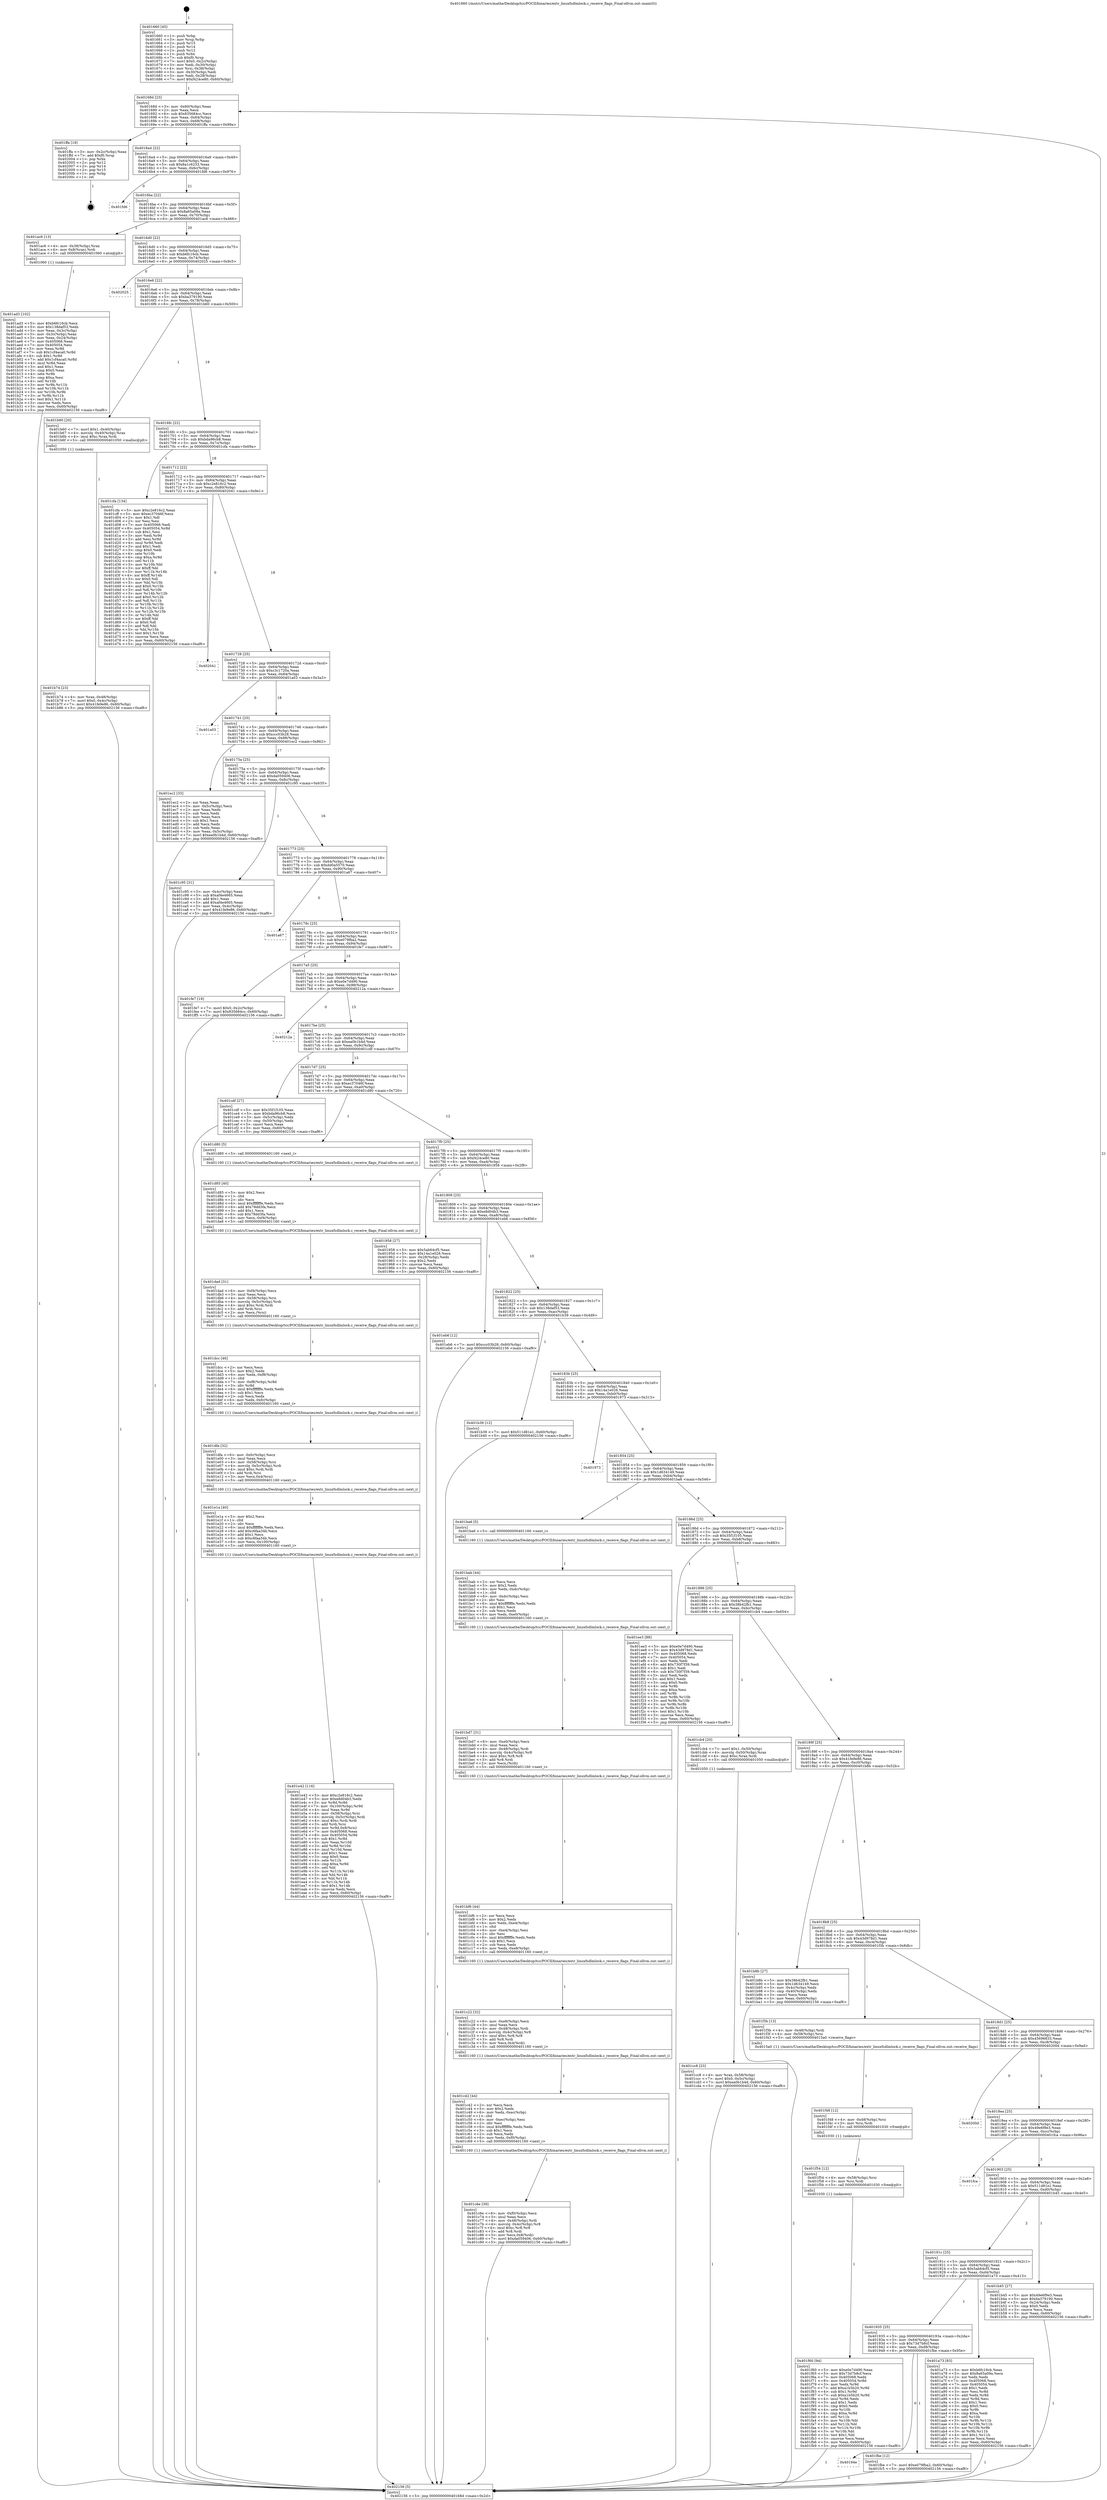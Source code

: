 digraph "0x401660" {
  label = "0x401660 (/mnt/c/Users/mathe/Desktop/tcc/POCII/binaries/extr_linuxfsdlmlock.c_receive_flags_Final-ollvm.out::main(0))"
  labelloc = "t"
  node[shape=record]

  Entry [label="",width=0.3,height=0.3,shape=circle,fillcolor=black,style=filled]
  "0x40168d" [label="{
     0x40168d [23]\l
     | [instrs]\l
     &nbsp;&nbsp;0x40168d \<+3\>: mov -0x60(%rbp),%eax\l
     &nbsp;&nbsp;0x401690 \<+2\>: mov %eax,%ecx\l
     &nbsp;&nbsp;0x401692 \<+6\>: sub $0x835684cc,%ecx\l
     &nbsp;&nbsp;0x401698 \<+3\>: mov %eax,-0x64(%rbp)\l
     &nbsp;&nbsp;0x40169b \<+3\>: mov %ecx,-0x68(%rbp)\l
     &nbsp;&nbsp;0x40169e \<+6\>: je 0000000000401ffa \<main+0x99a\>\l
  }"]
  "0x401ffa" [label="{
     0x401ffa [19]\l
     | [instrs]\l
     &nbsp;&nbsp;0x401ffa \<+3\>: mov -0x2c(%rbp),%eax\l
     &nbsp;&nbsp;0x401ffd \<+7\>: add $0xf0,%rsp\l
     &nbsp;&nbsp;0x402004 \<+1\>: pop %rbx\l
     &nbsp;&nbsp;0x402005 \<+2\>: pop %r12\l
     &nbsp;&nbsp;0x402007 \<+2\>: pop %r14\l
     &nbsp;&nbsp;0x402009 \<+2\>: pop %r15\l
     &nbsp;&nbsp;0x40200b \<+1\>: pop %rbp\l
     &nbsp;&nbsp;0x40200c \<+1\>: ret\l
  }"]
  "0x4016a4" [label="{
     0x4016a4 [22]\l
     | [instrs]\l
     &nbsp;&nbsp;0x4016a4 \<+5\>: jmp 00000000004016a9 \<main+0x49\>\l
     &nbsp;&nbsp;0x4016a9 \<+3\>: mov -0x64(%rbp),%eax\l
     &nbsp;&nbsp;0x4016ac \<+5\>: sub $0x8a1c6233,%eax\l
     &nbsp;&nbsp;0x4016b1 \<+3\>: mov %eax,-0x6c(%rbp)\l
     &nbsp;&nbsp;0x4016b4 \<+6\>: je 0000000000401fd6 \<main+0x976\>\l
  }"]
  Exit [label="",width=0.3,height=0.3,shape=circle,fillcolor=black,style=filled,peripheries=2]
  "0x401fd6" [label="{
     0x401fd6\l
  }", style=dashed]
  "0x4016ba" [label="{
     0x4016ba [22]\l
     | [instrs]\l
     &nbsp;&nbsp;0x4016ba \<+5\>: jmp 00000000004016bf \<main+0x5f\>\l
     &nbsp;&nbsp;0x4016bf \<+3\>: mov -0x64(%rbp),%eax\l
     &nbsp;&nbsp;0x4016c2 \<+5\>: sub $0x8a65a09a,%eax\l
     &nbsp;&nbsp;0x4016c7 \<+3\>: mov %eax,-0x70(%rbp)\l
     &nbsp;&nbsp;0x4016ca \<+6\>: je 0000000000401ac6 \<main+0x466\>\l
  }"]
  "0x40194e" [label="{
     0x40194e\l
  }", style=dashed]
  "0x401ac6" [label="{
     0x401ac6 [13]\l
     | [instrs]\l
     &nbsp;&nbsp;0x401ac6 \<+4\>: mov -0x38(%rbp),%rax\l
     &nbsp;&nbsp;0x401aca \<+4\>: mov 0x8(%rax),%rdi\l
     &nbsp;&nbsp;0x401ace \<+5\>: call 0000000000401060 \<atoi@plt\>\l
     | [calls]\l
     &nbsp;&nbsp;0x401060 \{1\} (unknown)\l
  }"]
  "0x4016d0" [label="{
     0x4016d0 [22]\l
     | [instrs]\l
     &nbsp;&nbsp;0x4016d0 \<+5\>: jmp 00000000004016d5 \<main+0x75\>\l
     &nbsp;&nbsp;0x4016d5 \<+3\>: mov -0x64(%rbp),%eax\l
     &nbsp;&nbsp;0x4016d8 \<+5\>: sub $0xb6fc16cb,%eax\l
     &nbsp;&nbsp;0x4016dd \<+3\>: mov %eax,-0x74(%rbp)\l
     &nbsp;&nbsp;0x4016e0 \<+6\>: je 0000000000402025 \<main+0x9c5\>\l
  }"]
  "0x401fbe" [label="{
     0x401fbe [12]\l
     | [instrs]\l
     &nbsp;&nbsp;0x401fbe \<+7\>: movl $0xe079fba2,-0x60(%rbp)\l
     &nbsp;&nbsp;0x401fc5 \<+5\>: jmp 0000000000402156 \<main+0xaf6\>\l
  }"]
  "0x402025" [label="{
     0x402025\l
  }", style=dashed]
  "0x4016e6" [label="{
     0x4016e6 [22]\l
     | [instrs]\l
     &nbsp;&nbsp;0x4016e6 \<+5\>: jmp 00000000004016eb \<main+0x8b\>\l
     &nbsp;&nbsp;0x4016eb \<+3\>: mov -0x64(%rbp),%eax\l
     &nbsp;&nbsp;0x4016ee \<+5\>: sub $0xba379190,%eax\l
     &nbsp;&nbsp;0x4016f3 \<+3\>: mov %eax,-0x78(%rbp)\l
     &nbsp;&nbsp;0x4016f6 \<+6\>: je 0000000000401b60 \<main+0x500\>\l
  }"]
  "0x401f60" [label="{
     0x401f60 [94]\l
     | [instrs]\l
     &nbsp;&nbsp;0x401f60 \<+5\>: mov $0xe0e7d490,%eax\l
     &nbsp;&nbsp;0x401f65 \<+5\>: mov $0x73d7b8cf,%ecx\l
     &nbsp;&nbsp;0x401f6a \<+7\>: mov 0x405068,%edx\l
     &nbsp;&nbsp;0x401f71 \<+8\>: mov 0x405054,%r8d\l
     &nbsp;&nbsp;0x401f79 \<+3\>: mov %edx,%r9d\l
     &nbsp;&nbsp;0x401f7c \<+7\>: add $0xa1b5b20,%r9d\l
     &nbsp;&nbsp;0x401f83 \<+4\>: sub $0x1,%r9d\l
     &nbsp;&nbsp;0x401f87 \<+7\>: sub $0xa1b5b20,%r9d\l
     &nbsp;&nbsp;0x401f8e \<+4\>: imul %r9d,%edx\l
     &nbsp;&nbsp;0x401f92 \<+3\>: and $0x1,%edx\l
     &nbsp;&nbsp;0x401f95 \<+3\>: cmp $0x0,%edx\l
     &nbsp;&nbsp;0x401f98 \<+4\>: sete %r10b\l
     &nbsp;&nbsp;0x401f9c \<+4\>: cmp $0xa,%r8d\l
     &nbsp;&nbsp;0x401fa0 \<+4\>: setl %r11b\l
     &nbsp;&nbsp;0x401fa4 \<+3\>: mov %r10b,%bl\l
     &nbsp;&nbsp;0x401fa7 \<+3\>: and %r11b,%bl\l
     &nbsp;&nbsp;0x401faa \<+3\>: xor %r11b,%r10b\l
     &nbsp;&nbsp;0x401fad \<+3\>: or %r10b,%bl\l
     &nbsp;&nbsp;0x401fb0 \<+3\>: test $0x1,%bl\l
     &nbsp;&nbsp;0x401fb3 \<+3\>: cmovne %ecx,%eax\l
     &nbsp;&nbsp;0x401fb6 \<+3\>: mov %eax,-0x60(%rbp)\l
     &nbsp;&nbsp;0x401fb9 \<+5\>: jmp 0000000000402156 \<main+0xaf6\>\l
  }"]
  "0x401b60" [label="{
     0x401b60 [20]\l
     | [instrs]\l
     &nbsp;&nbsp;0x401b60 \<+7\>: movl $0x1,-0x40(%rbp)\l
     &nbsp;&nbsp;0x401b67 \<+4\>: movslq -0x40(%rbp),%rax\l
     &nbsp;&nbsp;0x401b6b \<+4\>: imul $0xc,%rax,%rdi\l
     &nbsp;&nbsp;0x401b6f \<+5\>: call 0000000000401050 \<malloc@plt\>\l
     | [calls]\l
     &nbsp;&nbsp;0x401050 \{1\} (unknown)\l
  }"]
  "0x4016fc" [label="{
     0x4016fc [22]\l
     | [instrs]\l
     &nbsp;&nbsp;0x4016fc \<+5\>: jmp 0000000000401701 \<main+0xa1\>\l
     &nbsp;&nbsp;0x401701 \<+3\>: mov -0x64(%rbp),%eax\l
     &nbsp;&nbsp;0x401704 \<+5\>: sub $0xbda96cb8,%eax\l
     &nbsp;&nbsp;0x401709 \<+3\>: mov %eax,-0x7c(%rbp)\l
     &nbsp;&nbsp;0x40170c \<+6\>: je 0000000000401cfa \<main+0x69a\>\l
  }"]
  "0x401f54" [label="{
     0x401f54 [12]\l
     | [instrs]\l
     &nbsp;&nbsp;0x401f54 \<+4\>: mov -0x58(%rbp),%rsi\l
     &nbsp;&nbsp;0x401f58 \<+3\>: mov %rsi,%rdi\l
     &nbsp;&nbsp;0x401f5b \<+5\>: call 0000000000401030 \<free@plt\>\l
     | [calls]\l
     &nbsp;&nbsp;0x401030 \{1\} (unknown)\l
  }"]
  "0x401cfa" [label="{
     0x401cfa [134]\l
     | [instrs]\l
     &nbsp;&nbsp;0x401cfa \<+5\>: mov $0xc2e816c2,%eax\l
     &nbsp;&nbsp;0x401cff \<+5\>: mov $0xec37046f,%ecx\l
     &nbsp;&nbsp;0x401d04 \<+2\>: mov $0x1,%dl\l
     &nbsp;&nbsp;0x401d06 \<+2\>: xor %esi,%esi\l
     &nbsp;&nbsp;0x401d08 \<+7\>: mov 0x405068,%edi\l
     &nbsp;&nbsp;0x401d0f \<+8\>: mov 0x405054,%r8d\l
     &nbsp;&nbsp;0x401d17 \<+3\>: sub $0x1,%esi\l
     &nbsp;&nbsp;0x401d1a \<+3\>: mov %edi,%r9d\l
     &nbsp;&nbsp;0x401d1d \<+3\>: add %esi,%r9d\l
     &nbsp;&nbsp;0x401d20 \<+4\>: imul %r9d,%edi\l
     &nbsp;&nbsp;0x401d24 \<+3\>: and $0x1,%edi\l
     &nbsp;&nbsp;0x401d27 \<+3\>: cmp $0x0,%edi\l
     &nbsp;&nbsp;0x401d2a \<+4\>: sete %r10b\l
     &nbsp;&nbsp;0x401d2e \<+4\>: cmp $0xa,%r8d\l
     &nbsp;&nbsp;0x401d32 \<+4\>: setl %r11b\l
     &nbsp;&nbsp;0x401d36 \<+3\>: mov %r10b,%bl\l
     &nbsp;&nbsp;0x401d39 \<+3\>: xor $0xff,%bl\l
     &nbsp;&nbsp;0x401d3c \<+3\>: mov %r11b,%r14b\l
     &nbsp;&nbsp;0x401d3f \<+4\>: xor $0xff,%r14b\l
     &nbsp;&nbsp;0x401d43 \<+3\>: xor $0x0,%dl\l
     &nbsp;&nbsp;0x401d46 \<+3\>: mov %bl,%r15b\l
     &nbsp;&nbsp;0x401d49 \<+4\>: and $0x0,%r15b\l
     &nbsp;&nbsp;0x401d4d \<+3\>: and %dl,%r10b\l
     &nbsp;&nbsp;0x401d50 \<+3\>: mov %r14b,%r12b\l
     &nbsp;&nbsp;0x401d53 \<+4\>: and $0x0,%r12b\l
     &nbsp;&nbsp;0x401d57 \<+3\>: and %dl,%r11b\l
     &nbsp;&nbsp;0x401d5a \<+3\>: or %r10b,%r15b\l
     &nbsp;&nbsp;0x401d5d \<+3\>: or %r11b,%r12b\l
     &nbsp;&nbsp;0x401d60 \<+3\>: xor %r12b,%r15b\l
     &nbsp;&nbsp;0x401d63 \<+3\>: or %r14b,%bl\l
     &nbsp;&nbsp;0x401d66 \<+3\>: xor $0xff,%bl\l
     &nbsp;&nbsp;0x401d69 \<+3\>: or $0x0,%dl\l
     &nbsp;&nbsp;0x401d6c \<+2\>: and %dl,%bl\l
     &nbsp;&nbsp;0x401d6e \<+3\>: or %bl,%r15b\l
     &nbsp;&nbsp;0x401d71 \<+4\>: test $0x1,%r15b\l
     &nbsp;&nbsp;0x401d75 \<+3\>: cmovne %ecx,%eax\l
     &nbsp;&nbsp;0x401d78 \<+3\>: mov %eax,-0x60(%rbp)\l
     &nbsp;&nbsp;0x401d7b \<+5\>: jmp 0000000000402156 \<main+0xaf6\>\l
  }"]
  "0x401712" [label="{
     0x401712 [22]\l
     | [instrs]\l
     &nbsp;&nbsp;0x401712 \<+5\>: jmp 0000000000401717 \<main+0xb7\>\l
     &nbsp;&nbsp;0x401717 \<+3\>: mov -0x64(%rbp),%eax\l
     &nbsp;&nbsp;0x40171a \<+5\>: sub $0xc2e816c2,%eax\l
     &nbsp;&nbsp;0x40171f \<+3\>: mov %eax,-0x80(%rbp)\l
     &nbsp;&nbsp;0x401722 \<+6\>: je 0000000000402041 \<main+0x9e1\>\l
  }"]
  "0x401f48" [label="{
     0x401f48 [12]\l
     | [instrs]\l
     &nbsp;&nbsp;0x401f48 \<+4\>: mov -0x48(%rbp),%rsi\l
     &nbsp;&nbsp;0x401f4c \<+3\>: mov %rsi,%rdi\l
     &nbsp;&nbsp;0x401f4f \<+5\>: call 0000000000401030 \<free@plt\>\l
     | [calls]\l
     &nbsp;&nbsp;0x401030 \{1\} (unknown)\l
  }"]
  "0x402041" [label="{
     0x402041\l
  }", style=dashed]
  "0x401728" [label="{
     0x401728 [25]\l
     | [instrs]\l
     &nbsp;&nbsp;0x401728 \<+5\>: jmp 000000000040172d \<main+0xcd\>\l
     &nbsp;&nbsp;0x40172d \<+3\>: mov -0x64(%rbp),%eax\l
     &nbsp;&nbsp;0x401730 \<+5\>: sub $0xc3c1720a,%eax\l
     &nbsp;&nbsp;0x401735 \<+6\>: mov %eax,-0x84(%rbp)\l
     &nbsp;&nbsp;0x40173b \<+6\>: je 0000000000401a03 \<main+0x3a3\>\l
  }"]
  "0x401e42" [label="{
     0x401e42 [116]\l
     | [instrs]\l
     &nbsp;&nbsp;0x401e42 \<+5\>: mov $0xc2e816c2,%ecx\l
     &nbsp;&nbsp;0x401e47 \<+5\>: mov $0xe8d04b3,%edx\l
     &nbsp;&nbsp;0x401e4c \<+3\>: xor %r8d,%r8d\l
     &nbsp;&nbsp;0x401e4f \<+7\>: mov -0x100(%rbp),%r9d\l
     &nbsp;&nbsp;0x401e56 \<+4\>: imul %eax,%r9d\l
     &nbsp;&nbsp;0x401e5a \<+4\>: mov -0x58(%rbp),%rsi\l
     &nbsp;&nbsp;0x401e5e \<+4\>: movslq -0x5c(%rbp),%rdi\l
     &nbsp;&nbsp;0x401e62 \<+4\>: imul $0xc,%rdi,%rdi\l
     &nbsp;&nbsp;0x401e66 \<+3\>: add %rdi,%rsi\l
     &nbsp;&nbsp;0x401e69 \<+4\>: mov %r9d,0x8(%rsi)\l
     &nbsp;&nbsp;0x401e6d \<+7\>: mov 0x405068,%eax\l
     &nbsp;&nbsp;0x401e74 \<+8\>: mov 0x405054,%r9d\l
     &nbsp;&nbsp;0x401e7c \<+4\>: sub $0x1,%r8d\l
     &nbsp;&nbsp;0x401e80 \<+3\>: mov %eax,%r10d\l
     &nbsp;&nbsp;0x401e83 \<+3\>: add %r8d,%r10d\l
     &nbsp;&nbsp;0x401e86 \<+4\>: imul %r10d,%eax\l
     &nbsp;&nbsp;0x401e8a \<+3\>: and $0x1,%eax\l
     &nbsp;&nbsp;0x401e8d \<+3\>: cmp $0x0,%eax\l
     &nbsp;&nbsp;0x401e90 \<+4\>: sete %r11b\l
     &nbsp;&nbsp;0x401e94 \<+4\>: cmp $0xa,%r9d\l
     &nbsp;&nbsp;0x401e98 \<+3\>: setl %bl\l
     &nbsp;&nbsp;0x401e9b \<+3\>: mov %r11b,%r14b\l
     &nbsp;&nbsp;0x401e9e \<+3\>: and %bl,%r14b\l
     &nbsp;&nbsp;0x401ea1 \<+3\>: xor %bl,%r11b\l
     &nbsp;&nbsp;0x401ea4 \<+3\>: or %r11b,%r14b\l
     &nbsp;&nbsp;0x401ea7 \<+4\>: test $0x1,%r14b\l
     &nbsp;&nbsp;0x401eab \<+3\>: cmovne %edx,%ecx\l
     &nbsp;&nbsp;0x401eae \<+3\>: mov %ecx,-0x60(%rbp)\l
     &nbsp;&nbsp;0x401eb1 \<+5\>: jmp 0000000000402156 \<main+0xaf6\>\l
  }"]
  "0x401a03" [label="{
     0x401a03\l
  }", style=dashed]
  "0x401741" [label="{
     0x401741 [25]\l
     | [instrs]\l
     &nbsp;&nbsp;0x401741 \<+5\>: jmp 0000000000401746 \<main+0xe6\>\l
     &nbsp;&nbsp;0x401746 \<+3\>: mov -0x64(%rbp),%eax\l
     &nbsp;&nbsp;0x401749 \<+5\>: sub $0xccc03b28,%eax\l
     &nbsp;&nbsp;0x40174e \<+6\>: mov %eax,-0x88(%rbp)\l
     &nbsp;&nbsp;0x401754 \<+6\>: je 0000000000401ec2 \<main+0x862\>\l
  }"]
  "0x401e1a" [label="{
     0x401e1a [40]\l
     | [instrs]\l
     &nbsp;&nbsp;0x401e1a \<+5\>: mov $0x2,%ecx\l
     &nbsp;&nbsp;0x401e1f \<+1\>: cltd\l
     &nbsp;&nbsp;0x401e20 \<+2\>: idiv %ecx\l
     &nbsp;&nbsp;0x401e22 \<+6\>: imul $0xfffffffe,%edx,%ecx\l
     &nbsp;&nbsp;0x401e28 \<+6\>: add $0xc6faa34b,%ecx\l
     &nbsp;&nbsp;0x401e2e \<+3\>: add $0x1,%ecx\l
     &nbsp;&nbsp;0x401e31 \<+6\>: sub $0xc6faa34b,%ecx\l
     &nbsp;&nbsp;0x401e37 \<+6\>: mov %ecx,-0x100(%rbp)\l
     &nbsp;&nbsp;0x401e3d \<+5\>: call 0000000000401160 \<next_i\>\l
     | [calls]\l
     &nbsp;&nbsp;0x401160 \{1\} (/mnt/c/Users/mathe/Desktop/tcc/POCII/binaries/extr_linuxfsdlmlock.c_receive_flags_Final-ollvm.out::next_i)\l
  }"]
  "0x401ec2" [label="{
     0x401ec2 [33]\l
     | [instrs]\l
     &nbsp;&nbsp;0x401ec2 \<+2\>: xor %eax,%eax\l
     &nbsp;&nbsp;0x401ec4 \<+3\>: mov -0x5c(%rbp),%ecx\l
     &nbsp;&nbsp;0x401ec7 \<+2\>: mov %eax,%edx\l
     &nbsp;&nbsp;0x401ec9 \<+2\>: sub %ecx,%edx\l
     &nbsp;&nbsp;0x401ecb \<+2\>: mov %eax,%ecx\l
     &nbsp;&nbsp;0x401ecd \<+3\>: sub $0x1,%ecx\l
     &nbsp;&nbsp;0x401ed0 \<+2\>: add %ecx,%edx\l
     &nbsp;&nbsp;0x401ed2 \<+2\>: sub %edx,%eax\l
     &nbsp;&nbsp;0x401ed4 \<+3\>: mov %eax,-0x5c(%rbp)\l
     &nbsp;&nbsp;0x401ed7 \<+7\>: movl $0xea0b1b4d,-0x60(%rbp)\l
     &nbsp;&nbsp;0x401ede \<+5\>: jmp 0000000000402156 \<main+0xaf6\>\l
  }"]
  "0x40175a" [label="{
     0x40175a [25]\l
     | [instrs]\l
     &nbsp;&nbsp;0x40175a \<+5\>: jmp 000000000040175f \<main+0xff\>\l
     &nbsp;&nbsp;0x40175f \<+3\>: mov -0x64(%rbp),%eax\l
     &nbsp;&nbsp;0x401762 \<+5\>: sub $0xda059406,%eax\l
     &nbsp;&nbsp;0x401767 \<+6\>: mov %eax,-0x8c(%rbp)\l
     &nbsp;&nbsp;0x40176d \<+6\>: je 0000000000401c95 \<main+0x635\>\l
  }"]
  "0x401dfa" [label="{
     0x401dfa [32]\l
     | [instrs]\l
     &nbsp;&nbsp;0x401dfa \<+6\>: mov -0xfc(%rbp),%ecx\l
     &nbsp;&nbsp;0x401e00 \<+3\>: imul %eax,%ecx\l
     &nbsp;&nbsp;0x401e03 \<+4\>: mov -0x58(%rbp),%rsi\l
     &nbsp;&nbsp;0x401e07 \<+4\>: movslq -0x5c(%rbp),%rdi\l
     &nbsp;&nbsp;0x401e0b \<+4\>: imul $0xc,%rdi,%rdi\l
     &nbsp;&nbsp;0x401e0f \<+3\>: add %rdi,%rsi\l
     &nbsp;&nbsp;0x401e12 \<+3\>: mov %ecx,0x4(%rsi)\l
     &nbsp;&nbsp;0x401e15 \<+5\>: call 0000000000401160 \<next_i\>\l
     | [calls]\l
     &nbsp;&nbsp;0x401160 \{1\} (/mnt/c/Users/mathe/Desktop/tcc/POCII/binaries/extr_linuxfsdlmlock.c_receive_flags_Final-ollvm.out::next_i)\l
  }"]
  "0x401c95" [label="{
     0x401c95 [31]\l
     | [instrs]\l
     &nbsp;&nbsp;0x401c95 \<+3\>: mov -0x4c(%rbp),%eax\l
     &nbsp;&nbsp;0x401c98 \<+5\>: sub $0xaf4e4665,%eax\l
     &nbsp;&nbsp;0x401c9d \<+3\>: add $0x1,%eax\l
     &nbsp;&nbsp;0x401ca0 \<+5\>: add $0xaf4e4665,%eax\l
     &nbsp;&nbsp;0x401ca5 \<+3\>: mov %eax,-0x4c(%rbp)\l
     &nbsp;&nbsp;0x401ca8 \<+7\>: movl $0x41fe9e86,-0x60(%rbp)\l
     &nbsp;&nbsp;0x401caf \<+5\>: jmp 0000000000402156 \<main+0xaf6\>\l
  }"]
  "0x401773" [label="{
     0x401773 [25]\l
     | [instrs]\l
     &nbsp;&nbsp;0x401773 \<+5\>: jmp 0000000000401778 \<main+0x118\>\l
     &nbsp;&nbsp;0x401778 \<+3\>: mov -0x64(%rbp),%eax\l
     &nbsp;&nbsp;0x40177b \<+5\>: sub $0xdd0a5570,%eax\l
     &nbsp;&nbsp;0x401780 \<+6\>: mov %eax,-0x90(%rbp)\l
     &nbsp;&nbsp;0x401786 \<+6\>: je 0000000000401a67 \<main+0x407\>\l
  }"]
  "0x401dcc" [label="{
     0x401dcc [46]\l
     | [instrs]\l
     &nbsp;&nbsp;0x401dcc \<+2\>: xor %ecx,%ecx\l
     &nbsp;&nbsp;0x401dce \<+5\>: mov $0x2,%edx\l
     &nbsp;&nbsp;0x401dd3 \<+6\>: mov %edx,-0xf8(%rbp)\l
     &nbsp;&nbsp;0x401dd9 \<+1\>: cltd\l
     &nbsp;&nbsp;0x401dda \<+7\>: mov -0xf8(%rbp),%r8d\l
     &nbsp;&nbsp;0x401de1 \<+3\>: idiv %r8d\l
     &nbsp;&nbsp;0x401de4 \<+6\>: imul $0xfffffffe,%edx,%edx\l
     &nbsp;&nbsp;0x401dea \<+3\>: sub $0x1,%ecx\l
     &nbsp;&nbsp;0x401ded \<+2\>: sub %ecx,%edx\l
     &nbsp;&nbsp;0x401def \<+6\>: mov %edx,-0xfc(%rbp)\l
     &nbsp;&nbsp;0x401df5 \<+5\>: call 0000000000401160 \<next_i\>\l
     | [calls]\l
     &nbsp;&nbsp;0x401160 \{1\} (/mnt/c/Users/mathe/Desktop/tcc/POCII/binaries/extr_linuxfsdlmlock.c_receive_flags_Final-ollvm.out::next_i)\l
  }"]
  "0x401a67" [label="{
     0x401a67\l
  }", style=dashed]
  "0x40178c" [label="{
     0x40178c [25]\l
     | [instrs]\l
     &nbsp;&nbsp;0x40178c \<+5\>: jmp 0000000000401791 \<main+0x131\>\l
     &nbsp;&nbsp;0x401791 \<+3\>: mov -0x64(%rbp),%eax\l
     &nbsp;&nbsp;0x401794 \<+5\>: sub $0xe079fba2,%eax\l
     &nbsp;&nbsp;0x401799 \<+6\>: mov %eax,-0x94(%rbp)\l
     &nbsp;&nbsp;0x40179f \<+6\>: je 0000000000401fe7 \<main+0x987\>\l
  }"]
  "0x401dad" [label="{
     0x401dad [31]\l
     | [instrs]\l
     &nbsp;&nbsp;0x401dad \<+6\>: mov -0xf4(%rbp),%ecx\l
     &nbsp;&nbsp;0x401db3 \<+3\>: imul %eax,%ecx\l
     &nbsp;&nbsp;0x401db6 \<+4\>: mov -0x58(%rbp),%rsi\l
     &nbsp;&nbsp;0x401dba \<+4\>: movslq -0x5c(%rbp),%rdi\l
     &nbsp;&nbsp;0x401dbe \<+4\>: imul $0xc,%rdi,%rdi\l
     &nbsp;&nbsp;0x401dc2 \<+3\>: add %rdi,%rsi\l
     &nbsp;&nbsp;0x401dc5 \<+2\>: mov %ecx,(%rsi)\l
     &nbsp;&nbsp;0x401dc7 \<+5\>: call 0000000000401160 \<next_i\>\l
     | [calls]\l
     &nbsp;&nbsp;0x401160 \{1\} (/mnt/c/Users/mathe/Desktop/tcc/POCII/binaries/extr_linuxfsdlmlock.c_receive_flags_Final-ollvm.out::next_i)\l
  }"]
  "0x401fe7" [label="{
     0x401fe7 [19]\l
     | [instrs]\l
     &nbsp;&nbsp;0x401fe7 \<+7\>: movl $0x0,-0x2c(%rbp)\l
     &nbsp;&nbsp;0x401fee \<+7\>: movl $0x835684cc,-0x60(%rbp)\l
     &nbsp;&nbsp;0x401ff5 \<+5\>: jmp 0000000000402156 \<main+0xaf6\>\l
  }"]
  "0x4017a5" [label="{
     0x4017a5 [25]\l
     | [instrs]\l
     &nbsp;&nbsp;0x4017a5 \<+5\>: jmp 00000000004017aa \<main+0x14a\>\l
     &nbsp;&nbsp;0x4017aa \<+3\>: mov -0x64(%rbp),%eax\l
     &nbsp;&nbsp;0x4017ad \<+5\>: sub $0xe0e7d490,%eax\l
     &nbsp;&nbsp;0x4017b2 \<+6\>: mov %eax,-0x98(%rbp)\l
     &nbsp;&nbsp;0x4017b8 \<+6\>: je 000000000040212a \<main+0xaca\>\l
  }"]
  "0x401d85" [label="{
     0x401d85 [40]\l
     | [instrs]\l
     &nbsp;&nbsp;0x401d85 \<+5\>: mov $0x2,%ecx\l
     &nbsp;&nbsp;0x401d8a \<+1\>: cltd\l
     &nbsp;&nbsp;0x401d8b \<+2\>: idiv %ecx\l
     &nbsp;&nbsp;0x401d8d \<+6\>: imul $0xfffffffe,%edx,%ecx\l
     &nbsp;&nbsp;0x401d93 \<+6\>: add $0x78dd3fa,%ecx\l
     &nbsp;&nbsp;0x401d99 \<+3\>: add $0x1,%ecx\l
     &nbsp;&nbsp;0x401d9c \<+6\>: sub $0x78dd3fa,%ecx\l
     &nbsp;&nbsp;0x401da2 \<+6\>: mov %ecx,-0xf4(%rbp)\l
     &nbsp;&nbsp;0x401da8 \<+5\>: call 0000000000401160 \<next_i\>\l
     | [calls]\l
     &nbsp;&nbsp;0x401160 \{1\} (/mnt/c/Users/mathe/Desktop/tcc/POCII/binaries/extr_linuxfsdlmlock.c_receive_flags_Final-ollvm.out::next_i)\l
  }"]
  "0x40212a" [label="{
     0x40212a\l
  }", style=dashed]
  "0x4017be" [label="{
     0x4017be [25]\l
     | [instrs]\l
     &nbsp;&nbsp;0x4017be \<+5\>: jmp 00000000004017c3 \<main+0x163\>\l
     &nbsp;&nbsp;0x4017c3 \<+3\>: mov -0x64(%rbp),%eax\l
     &nbsp;&nbsp;0x4017c6 \<+5\>: sub $0xea0b1b4d,%eax\l
     &nbsp;&nbsp;0x4017cb \<+6\>: mov %eax,-0x9c(%rbp)\l
     &nbsp;&nbsp;0x4017d1 \<+6\>: je 0000000000401cdf \<main+0x67f\>\l
  }"]
  "0x401cc8" [label="{
     0x401cc8 [23]\l
     | [instrs]\l
     &nbsp;&nbsp;0x401cc8 \<+4\>: mov %rax,-0x58(%rbp)\l
     &nbsp;&nbsp;0x401ccc \<+7\>: movl $0x0,-0x5c(%rbp)\l
     &nbsp;&nbsp;0x401cd3 \<+7\>: movl $0xea0b1b4d,-0x60(%rbp)\l
     &nbsp;&nbsp;0x401cda \<+5\>: jmp 0000000000402156 \<main+0xaf6\>\l
  }"]
  "0x401cdf" [label="{
     0x401cdf [27]\l
     | [instrs]\l
     &nbsp;&nbsp;0x401cdf \<+5\>: mov $0x35f1f105,%eax\l
     &nbsp;&nbsp;0x401ce4 \<+5\>: mov $0xbda96cb8,%ecx\l
     &nbsp;&nbsp;0x401ce9 \<+3\>: mov -0x5c(%rbp),%edx\l
     &nbsp;&nbsp;0x401cec \<+3\>: cmp -0x50(%rbp),%edx\l
     &nbsp;&nbsp;0x401cef \<+3\>: cmovl %ecx,%eax\l
     &nbsp;&nbsp;0x401cf2 \<+3\>: mov %eax,-0x60(%rbp)\l
     &nbsp;&nbsp;0x401cf5 \<+5\>: jmp 0000000000402156 \<main+0xaf6\>\l
  }"]
  "0x4017d7" [label="{
     0x4017d7 [25]\l
     | [instrs]\l
     &nbsp;&nbsp;0x4017d7 \<+5\>: jmp 00000000004017dc \<main+0x17c\>\l
     &nbsp;&nbsp;0x4017dc \<+3\>: mov -0x64(%rbp),%eax\l
     &nbsp;&nbsp;0x4017df \<+5\>: sub $0xec37046f,%eax\l
     &nbsp;&nbsp;0x4017e4 \<+6\>: mov %eax,-0xa0(%rbp)\l
     &nbsp;&nbsp;0x4017ea \<+6\>: je 0000000000401d80 \<main+0x720\>\l
  }"]
  "0x401c6e" [label="{
     0x401c6e [39]\l
     | [instrs]\l
     &nbsp;&nbsp;0x401c6e \<+6\>: mov -0xf0(%rbp),%ecx\l
     &nbsp;&nbsp;0x401c74 \<+3\>: imul %eax,%ecx\l
     &nbsp;&nbsp;0x401c77 \<+4\>: mov -0x48(%rbp),%rdi\l
     &nbsp;&nbsp;0x401c7b \<+4\>: movslq -0x4c(%rbp),%r8\l
     &nbsp;&nbsp;0x401c7f \<+4\>: imul $0xc,%r8,%r8\l
     &nbsp;&nbsp;0x401c83 \<+3\>: add %r8,%rdi\l
     &nbsp;&nbsp;0x401c86 \<+3\>: mov %ecx,0x8(%rdi)\l
     &nbsp;&nbsp;0x401c89 \<+7\>: movl $0xda059406,-0x60(%rbp)\l
     &nbsp;&nbsp;0x401c90 \<+5\>: jmp 0000000000402156 \<main+0xaf6\>\l
  }"]
  "0x401d80" [label="{
     0x401d80 [5]\l
     | [instrs]\l
     &nbsp;&nbsp;0x401d80 \<+5\>: call 0000000000401160 \<next_i\>\l
     | [calls]\l
     &nbsp;&nbsp;0x401160 \{1\} (/mnt/c/Users/mathe/Desktop/tcc/POCII/binaries/extr_linuxfsdlmlock.c_receive_flags_Final-ollvm.out::next_i)\l
  }"]
  "0x4017f0" [label="{
     0x4017f0 [25]\l
     | [instrs]\l
     &nbsp;&nbsp;0x4017f0 \<+5\>: jmp 00000000004017f5 \<main+0x195\>\l
     &nbsp;&nbsp;0x4017f5 \<+3\>: mov -0x64(%rbp),%eax\l
     &nbsp;&nbsp;0x4017f8 \<+5\>: sub $0xf424ce80,%eax\l
     &nbsp;&nbsp;0x4017fd \<+6\>: mov %eax,-0xa4(%rbp)\l
     &nbsp;&nbsp;0x401803 \<+6\>: je 0000000000401958 \<main+0x2f8\>\l
  }"]
  "0x401c42" [label="{
     0x401c42 [44]\l
     | [instrs]\l
     &nbsp;&nbsp;0x401c42 \<+2\>: xor %ecx,%ecx\l
     &nbsp;&nbsp;0x401c44 \<+5\>: mov $0x2,%edx\l
     &nbsp;&nbsp;0x401c49 \<+6\>: mov %edx,-0xec(%rbp)\l
     &nbsp;&nbsp;0x401c4f \<+1\>: cltd\l
     &nbsp;&nbsp;0x401c50 \<+6\>: mov -0xec(%rbp),%esi\l
     &nbsp;&nbsp;0x401c56 \<+2\>: idiv %esi\l
     &nbsp;&nbsp;0x401c58 \<+6\>: imul $0xfffffffe,%edx,%edx\l
     &nbsp;&nbsp;0x401c5e \<+3\>: sub $0x1,%ecx\l
     &nbsp;&nbsp;0x401c61 \<+2\>: sub %ecx,%edx\l
     &nbsp;&nbsp;0x401c63 \<+6\>: mov %edx,-0xf0(%rbp)\l
     &nbsp;&nbsp;0x401c69 \<+5\>: call 0000000000401160 \<next_i\>\l
     | [calls]\l
     &nbsp;&nbsp;0x401160 \{1\} (/mnt/c/Users/mathe/Desktop/tcc/POCII/binaries/extr_linuxfsdlmlock.c_receive_flags_Final-ollvm.out::next_i)\l
  }"]
  "0x401958" [label="{
     0x401958 [27]\l
     | [instrs]\l
     &nbsp;&nbsp;0x401958 \<+5\>: mov $0x5ab64cf5,%eax\l
     &nbsp;&nbsp;0x40195d \<+5\>: mov $0x14a1e026,%ecx\l
     &nbsp;&nbsp;0x401962 \<+3\>: mov -0x28(%rbp),%edx\l
     &nbsp;&nbsp;0x401965 \<+3\>: cmp $0x2,%edx\l
     &nbsp;&nbsp;0x401968 \<+3\>: cmovne %ecx,%eax\l
     &nbsp;&nbsp;0x40196b \<+3\>: mov %eax,-0x60(%rbp)\l
     &nbsp;&nbsp;0x40196e \<+5\>: jmp 0000000000402156 \<main+0xaf6\>\l
  }"]
  "0x401809" [label="{
     0x401809 [25]\l
     | [instrs]\l
     &nbsp;&nbsp;0x401809 \<+5\>: jmp 000000000040180e \<main+0x1ae\>\l
     &nbsp;&nbsp;0x40180e \<+3\>: mov -0x64(%rbp),%eax\l
     &nbsp;&nbsp;0x401811 \<+5\>: sub $0xe8d04b3,%eax\l
     &nbsp;&nbsp;0x401816 \<+6\>: mov %eax,-0xa8(%rbp)\l
     &nbsp;&nbsp;0x40181c \<+6\>: je 0000000000401eb6 \<main+0x856\>\l
  }"]
  "0x402156" [label="{
     0x402156 [5]\l
     | [instrs]\l
     &nbsp;&nbsp;0x402156 \<+5\>: jmp 000000000040168d \<main+0x2d\>\l
  }"]
  "0x401660" [label="{
     0x401660 [45]\l
     | [instrs]\l
     &nbsp;&nbsp;0x401660 \<+1\>: push %rbp\l
     &nbsp;&nbsp;0x401661 \<+3\>: mov %rsp,%rbp\l
     &nbsp;&nbsp;0x401664 \<+2\>: push %r15\l
     &nbsp;&nbsp;0x401666 \<+2\>: push %r14\l
     &nbsp;&nbsp;0x401668 \<+2\>: push %r12\l
     &nbsp;&nbsp;0x40166a \<+1\>: push %rbx\l
     &nbsp;&nbsp;0x40166b \<+7\>: sub $0xf0,%rsp\l
     &nbsp;&nbsp;0x401672 \<+7\>: movl $0x0,-0x2c(%rbp)\l
     &nbsp;&nbsp;0x401679 \<+3\>: mov %edi,-0x30(%rbp)\l
     &nbsp;&nbsp;0x40167c \<+4\>: mov %rsi,-0x38(%rbp)\l
     &nbsp;&nbsp;0x401680 \<+3\>: mov -0x30(%rbp),%edi\l
     &nbsp;&nbsp;0x401683 \<+3\>: mov %edi,-0x28(%rbp)\l
     &nbsp;&nbsp;0x401686 \<+7\>: movl $0xf424ce80,-0x60(%rbp)\l
  }"]
  "0x401c22" [label="{
     0x401c22 [32]\l
     | [instrs]\l
     &nbsp;&nbsp;0x401c22 \<+6\>: mov -0xe8(%rbp),%ecx\l
     &nbsp;&nbsp;0x401c28 \<+3\>: imul %eax,%ecx\l
     &nbsp;&nbsp;0x401c2b \<+4\>: mov -0x48(%rbp),%rdi\l
     &nbsp;&nbsp;0x401c2f \<+4\>: movslq -0x4c(%rbp),%r8\l
     &nbsp;&nbsp;0x401c33 \<+4\>: imul $0xc,%r8,%r8\l
     &nbsp;&nbsp;0x401c37 \<+3\>: add %r8,%rdi\l
     &nbsp;&nbsp;0x401c3a \<+3\>: mov %ecx,0x4(%rdi)\l
     &nbsp;&nbsp;0x401c3d \<+5\>: call 0000000000401160 \<next_i\>\l
     | [calls]\l
     &nbsp;&nbsp;0x401160 \{1\} (/mnt/c/Users/mathe/Desktop/tcc/POCII/binaries/extr_linuxfsdlmlock.c_receive_flags_Final-ollvm.out::next_i)\l
  }"]
  "0x401eb6" [label="{
     0x401eb6 [12]\l
     | [instrs]\l
     &nbsp;&nbsp;0x401eb6 \<+7\>: movl $0xccc03b28,-0x60(%rbp)\l
     &nbsp;&nbsp;0x401ebd \<+5\>: jmp 0000000000402156 \<main+0xaf6\>\l
  }"]
  "0x401822" [label="{
     0x401822 [25]\l
     | [instrs]\l
     &nbsp;&nbsp;0x401822 \<+5\>: jmp 0000000000401827 \<main+0x1c7\>\l
     &nbsp;&nbsp;0x401827 \<+3\>: mov -0x64(%rbp),%eax\l
     &nbsp;&nbsp;0x40182a \<+5\>: sub $0x138daf53,%eax\l
     &nbsp;&nbsp;0x40182f \<+6\>: mov %eax,-0xac(%rbp)\l
     &nbsp;&nbsp;0x401835 \<+6\>: je 0000000000401b39 \<main+0x4d9\>\l
  }"]
  "0x401bf6" [label="{
     0x401bf6 [44]\l
     | [instrs]\l
     &nbsp;&nbsp;0x401bf6 \<+2\>: xor %ecx,%ecx\l
     &nbsp;&nbsp;0x401bf8 \<+5\>: mov $0x2,%edx\l
     &nbsp;&nbsp;0x401bfd \<+6\>: mov %edx,-0xe4(%rbp)\l
     &nbsp;&nbsp;0x401c03 \<+1\>: cltd\l
     &nbsp;&nbsp;0x401c04 \<+6\>: mov -0xe4(%rbp),%esi\l
     &nbsp;&nbsp;0x401c0a \<+2\>: idiv %esi\l
     &nbsp;&nbsp;0x401c0c \<+6\>: imul $0xfffffffe,%edx,%edx\l
     &nbsp;&nbsp;0x401c12 \<+3\>: sub $0x1,%ecx\l
     &nbsp;&nbsp;0x401c15 \<+2\>: sub %ecx,%edx\l
     &nbsp;&nbsp;0x401c17 \<+6\>: mov %edx,-0xe8(%rbp)\l
     &nbsp;&nbsp;0x401c1d \<+5\>: call 0000000000401160 \<next_i\>\l
     | [calls]\l
     &nbsp;&nbsp;0x401160 \{1\} (/mnt/c/Users/mathe/Desktop/tcc/POCII/binaries/extr_linuxfsdlmlock.c_receive_flags_Final-ollvm.out::next_i)\l
  }"]
  "0x401b39" [label="{
     0x401b39 [12]\l
     | [instrs]\l
     &nbsp;&nbsp;0x401b39 \<+7\>: movl $0x511d81e1,-0x60(%rbp)\l
     &nbsp;&nbsp;0x401b40 \<+5\>: jmp 0000000000402156 \<main+0xaf6\>\l
  }"]
  "0x40183b" [label="{
     0x40183b [25]\l
     | [instrs]\l
     &nbsp;&nbsp;0x40183b \<+5\>: jmp 0000000000401840 \<main+0x1e0\>\l
     &nbsp;&nbsp;0x401840 \<+3\>: mov -0x64(%rbp),%eax\l
     &nbsp;&nbsp;0x401843 \<+5\>: sub $0x14a1e026,%eax\l
     &nbsp;&nbsp;0x401848 \<+6\>: mov %eax,-0xb0(%rbp)\l
     &nbsp;&nbsp;0x40184e \<+6\>: je 0000000000401973 \<main+0x313\>\l
  }"]
  "0x401bd7" [label="{
     0x401bd7 [31]\l
     | [instrs]\l
     &nbsp;&nbsp;0x401bd7 \<+6\>: mov -0xe0(%rbp),%ecx\l
     &nbsp;&nbsp;0x401bdd \<+3\>: imul %eax,%ecx\l
     &nbsp;&nbsp;0x401be0 \<+4\>: mov -0x48(%rbp),%rdi\l
     &nbsp;&nbsp;0x401be4 \<+4\>: movslq -0x4c(%rbp),%r8\l
     &nbsp;&nbsp;0x401be8 \<+4\>: imul $0xc,%r8,%r8\l
     &nbsp;&nbsp;0x401bec \<+3\>: add %r8,%rdi\l
     &nbsp;&nbsp;0x401bef \<+2\>: mov %ecx,(%rdi)\l
     &nbsp;&nbsp;0x401bf1 \<+5\>: call 0000000000401160 \<next_i\>\l
     | [calls]\l
     &nbsp;&nbsp;0x401160 \{1\} (/mnt/c/Users/mathe/Desktop/tcc/POCII/binaries/extr_linuxfsdlmlock.c_receive_flags_Final-ollvm.out::next_i)\l
  }"]
  "0x401973" [label="{
     0x401973\l
  }", style=dashed]
  "0x401854" [label="{
     0x401854 [25]\l
     | [instrs]\l
     &nbsp;&nbsp;0x401854 \<+5\>: jmp 0000000000401859 \<main+0x1f9\>\l
     &nbsp;&nbsp;0x401859 \<+3\>: mov -0x64(%rbp),%eax\l
     &nbsp;&nbsp;0x40185c \<+5\>: sub $0x1d634149,%eax\l
     &nbsp;&nbsp;0x401861 \<+6\>: mov %eax,-0xb4(%rbp)\l
     &nbsp;&nbsp;0x401867 \<+6\>: je 0000000000401ba6 \<main+0x546\>\l
  }"]
  "0x401bab" [label="{
     0x401bab [44]\l
     | [instrs]\l
     &nbsp;&nbsp;0x401bab \<+2\>: xor %ecx,%ecx\l
     &nbsp;&nbsp;0x401bad \<+5\>: mov $0x2,%edx\l
     &nbsp;&nbsp;0x401bb2 \<+6\>: mov %edx,-0xdc(%rbp)\l
     &nbsp;&nbsp;0x401bb8 \<+1\>: cltd\l
     &nbsp;&nbsp;0x401bb9 \<+6\>: mov -0xdc(%rbp),%esi\l
     &nbsp;&nbsp;0x401bbf \<+2\>: idiv %esi\l
     &nbsp;&nbsp;0x401bc1 \<+6\>: imul $0xfffffffe,%edx,%edx\l
     &nbsp;&nbsp;0x401bc7 \<+3\>: sub $0x1,%ecx\l
     &nbsp;&nbsp;0x401bca \<+2\>: sub %ecx,%edx\l
     &nbsp;&nbsp;0x401bcc \<+6\>: mov %edx,-0xe0(%rbp)\l
     &nbsp;&nbsp;0x401bd2 \<+5\>: call 0000000000401160 \<next_i\>\l
     | [calls]\l
     &nbsp;&nbsp;0x401160 \{1\} (/mnt/c/Users/mathe/Desktop/tcc/POCII/binaries/extr_linuxfsdlmlock.c_receive_flags_Final-ollvm.out::next_i)\l
  }"]
  "0x401ba6" [label="{
     0x401ba6 [5]\l
     | [instrs]\l
     &nbsp;&nbsp;0x401ba6 \<+5\>: call 0000000000401160 \<next_i\>\l
     | [calls]\l
     &nbsp;&nbsp;0x401160 \{1\} (/mnt/c/Users/mathe/Desktop/tcc/POCII/binaries/extr_linuxfsdlmlock.c_receive_flags_Final-ollvm.out::next_i)\l
  }"]
  "0x40186d" [label="{
     0x40186d [25]\l
     | [instrs]\l
     &nbsp;&nbsp;0x40186d \<+5\>: jmp 0000000000401872 \<main+0x212\>\l
     &nbsp;&nbsp;0x401872 \<+3\>: mov -0x64(%rbp),%eax\l
     &nbsp;&nbsp;0x401875 \<+5\>: sub $0x35f1f105,%eax\l
     &nbsp;&nbsp;0x40187a \<+6\>: mov %eax,-0xb8(%rbp)\l
     &nbsp;&nbsp;0x401880 \<+6\>: je 0000000000401ee3 \<main+0x883\>\l
  }"]
  "0x401b74" [label="{
     0x401b74 [23]\l
     | [instrs]\l
     &nbsp;&nbsp;0x401b74 \<+4\>: mov %rax,-0x48(%rbp)\l
     &nbsp;&nbsp;0x401b78 \<+7\>: movl $0x0,-0x4c(%rbp)\l
     &nbsp;&nbsp;0x401b7f \<+7\>: movl $0x41fe9e86,-0x60(%rbp)\l
     &nbsp;&nbsp;0x401b86 \<+5\>: jmp 0000000000402156 \<main+0xaf6\>\l
  }"]
  "0x401ee3" [label="{
     0x401ee3 [88]\l
     | [instrs]\l
     &nbsp;&nbsp;0x401ee3 \<+5\>: mov $0xe0e7d490,%eax\l
     &nbsp;&nbsp;0x401ee8 \<+5\>: mov $0x43d978d1,%ecx\l
     &nbsp;&nbsp;0x401eed \<+7\>: mov 0x405068,%edx\l
     &nbsp;&nbsp;0x401ef4 \<+7\>: mov 0x405054,%esi\l
     &nbsp;&nbsp;0x401efb \<+2\>: mov %edx,%edi\l
     &nbsp;&nbsp;0x401efd \<+6\>: add $0x730f7f39,%edi\l
     &nbsp;&nbsp;0x401f03 \<+3\>: sub $0x1,%edi\l
     &nbsp;&nbsp;0x401f06 \<+6\>: sub $0x730f7f39,%edi\l
     &nbsp;&nbsp;0x401f0c \<+3\>: imul %edi,%edx\l
     &nbsp;&nbsp;0x401f0f \<+3\>: and $0x1,%edx\l
     &nbsp;&nbsp;0x401f12 \<+3\>: cmp $0x0,%edx\l
     &nbsp;&nbsp;0x401f15 \<+4\>: sete %r8b\l
     &nbsp;&nbsp;0x401f19 \<+3\>: cmp $0xa,%esi\l
     &nbsp;&nbsp;0x401f1c \<+4\>: setl %r9b\l
     &nbsp;&nbsp;0x401f20 \<+3\>: mov %r8b,%r10b\l
     &nbsp;&nbsp;0x401f23 \<+3\>: and %r9b,%r10b\l
     &nbsp;&nbsp;0x401f26 \<+3\>: xor %r9b,%r8b\l
     &nbsp;&nbsp;0x401f29 \<+3\>: or %r8b,%r10b\l
     &nbsp;&nbsp;0x401f2c \<+4\>: test $0x1,%r10b\l
     &nbsp;&nbsp;0x401f30 \<+3\>: cmovne %ecx,%eax\l
     &nbsp;&nbsp;0x401f33 \<+3\>: mov %eax,-0x60(%rbp)\l
     &nbsp;&nbsp;0x401f36 \<+5\>: jmp 0000000000402156 \<main+0xaf6\>\l
  }"]
  "0x401886" [label="{
     0x401886 [25]\l
     | [instrs]\l
     &nbsp;&nbsp;0x401886 \<+5\>: jmp 000000000040188b \<main+0x22b\>\l
     &nbsp;&nbsp;0x40188b \<+3\>: mov -0x64(%rbp),%eax\l
     &nbsp;&nbsp;0x40188e \<+5\>: sub $0x38b42fb1,%eax\l
     &nbsp;&nbsp;0x401893 \<+6\>: mov %eax,-0xbc(%rbp)\l
     &nbsp;&nbsp;0x401899 \<+6\>: je 0000000000401cb4 \<main+0x654\>\l
  }"]
  "0x401ad3" [label="{
     0x401ad3 [102]\l
     | [instrs]\l
     &nbsp;&nbsp;0x401ad3 \<+5\>: mov $0xb6fc16cb,%ecx\l
     &nbsp;&nbsp;0x401ad8 \<+5\>: mov $0x138daf53,%edx\l
     &nbsp;&nbsp;0x401add \<+3\>: mov %eax,-0x3c(%rbp)\l
     &nbsp;&nbsp;0x401ae0 \<+3\>: mov -0x3c(%rbp),%eax\l
     &nbsp;&nbsp;0x401ae3 \<+3\>: mov %eax,-0x24(%rbp)\l
     &nbsp;&nbsp;0x401ae6 \<+7\>: mov 0x405068,%eax\l
     &nbsp;&nbsp;0x401aed \<+7\>: mov 0x405054,%esi\l
     &nbsp;&nbsp;0x401af4 \<+3\>: mov %eax,%r8d\l
     &nbsp;&nbsp;0x401af7 \<+7\>: sub $0x1cf4aca0,%r8d\l
     &nbsp;&nbsp;0x401afe \<+4\>: sub $0x1,%r8d\l
     &nbsp;&nbsp;0x401b02 \<+7\>: add $0x1cf4aca0,%r8d\l
     &nbsp;&nbsp;0x401b09 \<+4\>: imul %r8d,%eax\l
     &nbsp;&nbsp;0x401b0d \<+3\>: and $0x1,%eax\l
     &nbsp;&nbsp;0x401b10 \<+3\>: cmp $0x0,%eax\l
     &nbsp;&nbsp;0x401b13 \<+4\>: sete %r9b\l
     &nbsp;&nbsp;0x401b17 \<+3\>: cmp $0xa,%esi\l
     &nbsp;&nbsp;0x401b1a \<+4\>: setl %r10b\l
     &nbsp;&nbsp;0x401b1e \<+3\>: mov %r9b,%r11b\l
     &nbsp;&nbsp;0x401b21 \<+3\>: and %r10b,%r11b\l
     &nbsp;&nbsp;0x401b24 \<+3\>: xor %r10b,%r9b\l
     &nbsp;&nbsp;0x401b27 \<+3\>: or %r9b,%r11b\l
     &nbsp;&nbsp;0x401b2a \<+4\>: test $0x1,%r11b\l
     &nbsp;&nbsp;0x401b2e \<+3\>: cmovne %edx,%ecx\l
     &nbsp;&nbsp;0x401b31 \<+3\>: mov %ecx,-0x60(%rbp)\l
     &nbsp;&nbsp;0x401b34 \<+5\>: jmp 0000000000402156 \<main+0xaf6\>\l
  }"]
  "0x401cb4" [label="{
     0x401cb4 [20]\l
     | [instrs]\l
     &nbsp;&nbsp;0x401cb4 \<+7\>: movl $0x1,-0x50(%rbp)\l
     &nbsp;&nbsp;0x401cbb \<+4\>: movslq -0x50(%rbp),%rax\l
     &nbsp;&nbsp;0x401cbf \<+4\>: imul $0xc,%rax,%rdi\l
     &nbsp;&nbsp;0x401cc3 \<+5\>: call 0000000000401050 \<malloc@plt\>\l
     | [calls]\l
     &nbsp;&nbsp;0x401050 \{1\} (unknown)\l
  }"]
  "0x40189f" [label="{
     0x40189f [25]\l
     | [instrs]\l
     &nbsp;&nbsp;0x40189f \<+5\>: jmp 00000000004018a4 \<main+0x244\>\l
     &nbsp;&nbsp;0x4018a4 \<+3\>: mov -0x64(%rbp),%eax\l
     &nbsp;&nbsp;0x4018a7 \<+5\>: sub $0x41fe9e86,%eax\l
     &nbsp;&nbsp;0x4018ac \<+6\>: mov %eax,-0xc0(%rbp)\l
     &nbsp;&nbsp;0x4018b2 \<+6\>: je 0000000000401b8b \<main+0x52b\>\l
  }"]
  "0x401935" [label="{
     0x401935 [25]\l
     | [instrs]\l
     &nbsp;&nbsp;0x401935 \<+5\>: jmp 000000000040193a \<main+0x2da\>\l
     &nbsp;&nbsp;0x40193a \<+3\>: mov -0x64(%rbp),%eax\l
     &nbsp;&nbsp;0x40193d \<+5\>: sub $0x73d7b8cf,%eax\l
     &nbsp;&nbsp;0x401942 \<+6\>: mov %eax,-0xd8(%rbp)\l
     &nbsp;&nbsp;0x401948 \<+6\>: je 0000000000401fbe \<main+0x95e\>\l
  }"]
  "0x401b8b" [label="{
     0x401b8b [27]\l
     | [instrs]\l
     &nbsp;&nbsp;0x401b8b \<+5\>: mov $0x38b42fb1,%eax\l
     &nbsp;&nbsp;0x401b90 \<+5\>: mov $0x1d634149,%ecx\l
     &nbsp;&nbsp;0x401b95 \<+3\>: mov -0x4c(%rbp),%edx\l
     &nbsp;&nbsp;0x401b98 \<+3\>: cmp -0x40(%rbp),%edx\l
     &nbsp;&nbsp;0x401b9b \<+3\>: cmovl %ecx,%eax\l
     &nbsp;&nbsp;0x401b9e \<+3\>: mov %eax,-0x60(%rbp)\l
     &nbsp;&nbsp;0x401ba1 \<+5\>: jmp 0000000000402156 \<main+0xaf6\>\l
  }"]
  "0x4018b8" [label="{
     0x4018b8 [25]\l
     | [instrs]\l
     &nbsp;&nbsp;0x4018b8 \<+5\>: jmp 00000000004018bd \<main+0x25d\>\l
     &nbsp;&nbsp;0x4018bd \<+3\>: mov -0x64(%rbp),%eax\l
     &nbsp;&nbsp;0x4018c0 \<+5\>: sub $0x43d978d1,%eax\l
     &nbsp;&nbsp;0x4018c5 \<+6\>: mov %eax,-0xc4(%rbp)\l
     &nbsp;&nbsp;0x4018cb \<+6\>: je 0000000000401f3b \<main+0x8db\>\l
  }"]
  "0x401a73" [label="{
     0x401a73 [83]\l
     | [instrs]\l
     &nbsp;&nbsp;0x401a73 \<+5\>: mov $0xb6fc16cb,%eax\l
     &nbsp;&nbsp;0x401a78 \<+5\>: mov $0x8a65a09a,%ecx\l
     &nbsp;&nbsp;0x401a7d \<+2\>: xor %edx,%edx\l
     &nbsp;&nbsp;0x401a7f \<+7\>: mov 0x405068,%esi\l
     &nbsp;&nbsp;0x401a86 \<+7\>: mov 0x405054,%edi\l
     &nbsp;&nbsp;0x401a8d \<+3\>: sub $0x1,%edx\l
     &nbsp;&nbsp;0x401a90 \<+3\>: mov %esi,%r8d\l
     &nbsp;&nbsp;0x401a93 \<+3\>: add %edx,%r8d\l
     &nbsp;&nbsp;0x401a96 \<+4\>: imul %r8d,%esi\l
     &nbsp;&nbsp;0x401a9a \<+3\>: and $0x1,%esi\l
     &nbsp;&nbsp;0x401a9d \<+3\>: cmp $0x0,%esi\l
     &nbsp;&nbsp;0x401aa0 \<+4\>: sete %r9b\l
     &nbsp;&nbsp;0x401aa4 \<+3\>: cmp $0xa,%edi\l
     &nbsp;&nbsp;0x401aa7 \<+4\>: setl %r10b\l
     &nbsp;&nbsp;0x401aab \<+3\>: mov %r9b,%r11b\l
     &nbsp;&nbsp;0x401aae \<+3\>: and %r10b,%r11b\l
     &nbsp;&nbsp;0x401ab1 \<+3\>: xor %r10b,%r9b\l
     &nbsp;&nbsp;0x401ab4 \<+3\>: or %r9b,%r11b\l
     &nbsp;&nbsp;0x401ab7 \<+4\>: test $0x1,%r11b\l
     &nbsp;&nbsp;0x401abb \<+3\>: cmovne %ecx,%eax\l
     &nbsp;&nbsp;0x401abe \<+3\>: mov %eax,-0x60(%rbp)\l
     &nbsp;&nbsp;0x401ac1 \<+5\>: jmp 0000000000402156 \<main+0xaf6\>\l
  }"]
  "0x401f3b" [label="{
     0x401f3b [13]\l
     | [instrs]\l
     &nbsp;&nbsp;0x401f3b \<+4\>: mov -0x48(%rbp),%rdi\l
     &nbsp;&nbsp;0x401f3f \<+4\>: mov -0x58(%rbp),%rsi\l
     &nbsp;&nbsp;0x401f43 \<+5\>: call 00000000004015a0 \<receive_flags\>\l
     | [calls]\l
     &nbsp;&nbsp;0x4015a0 \{1\} (/mnt/c/Users/mathe/Desktop/tcc/POCII/binaries/extr_linuxfsdlmlock.c_receive_flags_Final-ollvm.out::receive_flags)\l
  }"]
  "0x4018d1" [label="{
     0x4018d1 [25]\l
     | [instrs]\l
     &nbsp;&nbsp;0x4018d1 \<+5\>: jmp 00000000004018d6 \<main+0x276\>\l
     &nbsp;&nbsp;0x4018d6 \<+3\>: mov -0x64(%rbp),%eax\l
     &nbsp;&nbsp;0x4018d9 \<+5\>: sub $0x45696833,%eax\l
     &nbsp;&nbsp;0x4018de \<+6\>: mov %eax,-0xc8(%rbp)\l
     &nbsp;&nbsp;0x4018e4 \<+6\>: je 000000000040200d \<main+0x9ad\>\l
  }"]
  "0x40191c" [label="{
     0x40191c [25]\l
     | [instrs]\l
     &nbsp;&nbsp;0x40191c \<+5\>: jmp 0000000000401921 \<main+0x2c1\>\l
     &nbsp;&nbsp;0x401921 \<+3\>: mov -0x64(%rbp),%eax\l
     &nbsp;&nbsp;0x401924 \<+5\>: sub $0x5ab64cf5,%eax\l
     &nbsp;&nbsp;0x401929 \<+6\>: mov %eax,-0xd4(%rbp)\l
     &nbsp;&nbsp;0x40192f \<+6\>: je 0000000000401a73 \<main+0x413\>\l
  }"]
  "0x40200d" [label="{
     0x40200d\l
  }", style=dashed]
  "0x4018ea" [label="{
     0x4018ea [25]\l
     | [instrs]\l
     &nbsp;&nbsp;0x4018ea \<+5\>: jmp 00000000004018ef \<main+0x28f\>\l
     &nbsp;&nbsp;0x4018ef \<+3\>: mov -0x64(%rbp),%eax\l
     &nbsp;&nbsp;0x4018f2 \<+5\>: sub $0x49e6f9e3,%eax\l
     &nbsp;&nbsp;0x4018f7 \<+6\>: mov %eax,-0xcc(%rbp)\l
     &nbsp;&nbsp;0x4018fd \<+6\>: je 0000000000401fca \<main+0x96a\>\l
  }"]
  "0x401b45" [label="{
     0x401b45 [27]\l
     | [instrs]\l
     &nbsp;&nbsp;0x401b45 \<+5\>: mov $0x49e6f9e3,%eax\l
     &nbsp;&nbsp;0x401b4a \<+5\>: mov $0xba379190,%ecx\l
     &nbsp;&nbsp;0x401b4f \<+3\>: mov -0x24(%rbp),%edx\l
     &nbsp;&nbsp;0x401b52 \<+3\>: cmp $0x0,%edx\l
     &nbsp;&nbsp;0x401b55 \<+3\>: cmove %ecx,%eax\l
     &nbsp;&nbsp;0x401b58 \<+3\>: mov %eax,-0x60(%rbp)\l
     &nbsp;&nbsp;0x401b5b \<+5\>: jmp 0000000000402156 \<main+0xaf6\>\l
  }"]
  "0x401fca" [label="{
     0x401fca\l
  }", style=dashed]
  "0x401903" [label="{
     0x401903 [25]\l
     | [instrs]\l
     &nbsp;&nbsp;0x401903 \<+5\>: jmp 0000000000401908 \<main+0x2a8\>\l
     &nbsp;&nbsp;0x401908 \<+3\>: mov -0x64(%rbp),%eax\l
     &nbsp;&nbsp;0x40190b \<+5\>: sub $0x511d81e1,%eax\l
     &nbsp;&nbsp;0x401910 \<+6\>: mov %eax,-0xd0(%rbp)\l
     &nbsp;&nbsp;0x401916 \<+6\>: je 0000000000401b45 \<main+0x4e5\>\l
  }"]
  Entry -> "0x401660" [label=" 1"]
  "0x40168d" -> "0x401ffa" [label=" 1"]
  "0x40168d" -> "0x4016a4" [label=" 21"]
  "0x401ffa" -> Exit [label=" 1"]
  "0x4016a4" -> "0x401fd6" [label=" 0"]
  "0x4016a4" -> "0x4016ba" [label=" 21"]
  "0x401fe7" -> "0x402156" [label=" 1"]
  "0x4016ba" -> "0x401ac6" [label=" 1"]
  "0x4016ba" -> "0x4016d0" [label=" 20"]
  "0x401fbe" -> "0x402156" [label=" 1"]
  "0x4016d0" -> "0x402025" [label=" 0"]
  "0x4016d0" -> "0x4016e6" [label=" 20"]
  "0x401935" -> "0x40194e" [label=" 0"]
  "0x4016e6" -> "0x401b60" [label=" 1"]
  "0x4016e6" -> "0x4016fc" [label=" 19"]
  "0x401935" -> "0x401fbe" [label=" 1"]
  "0x4016fc" -> "0x401cfa" [label=" 1"]
  "0x4016fc" -> "0x401712" [label=" 18"]
  "0x401f60" -> "0x402156" [label=" 1"]
  "0x401712" -> "0x402041" [label=" 0"]
  "0x401712" -> "0x401728" [label=" 18"]
  "0x401f54" -> "0x401f60" [label=" 1"]
  "0x401728" -> "0x401a03" [label=" 0"]
  "0x401728" -> "0x401741" [label=" 18"]
  "0x401f48" -> "0x401f54" [label=" 1"]
  "0x401741" -> "0x401ec2" [label=" 1"]
  "0x401741" -> "0x40175a" [label=" 17"]
  "0x401f3b" -> "0x401f48" [label=" 1"]
  "0x40175a" -> "0x401c95" [label=" 1"]
  "0x40175a" -> "0x401773" [label=" 16"]
  "0x401ee3" -> "0x402156" [label=" 1"]
  "0x401773" -> "0x401a67" [label=" 0"]
  "0x401773" -> "0x40178c" [label=" 16"]
  "0x401ec2" -> "0x402156" [label=" 1"]
  "0x40178c" -> "0x401fe7" [label=" 1"]
  "0x40178c" -> "0x4017a5" [label=" 15"]
  "0x401eb6" -> "0x402156" [label=" 1"]
  "0x4017a5" -> "0x40212a" [label=" 0"]
  "0x4017a5" -> "0x4017be" [label=" 15"]
  "0x401e42" -> "0x402156" [label=" 1"]
  "0x4017be" -> "0x401cdf" [label=" 2"]
  "0x4017be" -> "0x4017d7" [label=" 13"]
  "0x401e1a" -> "0x401e42" [label=" 1"]
  "0x4017d7" -> "0x401d80" [label=" 1"]
  "0x4017d7" -> "0x4017f0" [label=" 12"]
  "0x401dfa" -> "0x401e1a" [label=" 1"]
  "0x4017f0" -> "0x401958" [label=" 1"]
  "0x4017f0" -> "0x401809" [label=" 11"]
  "0x401958" -> "0x402156" [label=" 1"]
  "0x401660" -> "0x40168d" [label=" 1"]
  "0x402156" -> "0x40168d" [label=" 21"]
  "0x401dcc" -> "0x401dfa" [label=" 1"]
  "0x401809" -> "0x401eb6" [label=" 1"]
  "0x401809" -> "0x401822" [label=" 10"]
  "0x401dad" -> "0x401dcc" [label=" 1"]
  "0x401822" -> "0x401b39" [label=" 1"]
  "0x401822" -> "0x40183b" [label=" 9"]
  "0x401d85" -> "0x401dad" [label=" 1"]
  "0x40183b" -> "0x401973" [label=" 0"]
  "0x40183b" -> "0x401854" [label=" 9"]
  "0x401d80" -> "0x401d85" [label=" 1"]
  "0x401854" -> "0x401ba6" [label=" 1"]
  "0x401854" -> "0x40186d" [label=" 8"]
  "0x401cfa" -> "0x402156" [label=" 1"]
  "0x40186d" -> "0x401ee3" [label=" 1"]
  "0x40186d" -> "0x401886" [label=" 7"]
  "0x401cdf" -> "0x402156" [label=" 2"]
  "0x401886" -> "0x401cb4" [label=" 1"]
  "0x401886" -> "0x40189f" [label=" 6"]
  "0x401cc8" -> "0x402156" [label=" 1"]
  "0x40189f" -> "0x401b8b" [label=" 2"]
  "0x40189f" -> "0x4018b8" [label=" 4"]
  "0x401cb4" -> "0x401cc8" [label=" 1"]
  "0x4018b8" -> "0x401f3b" [label=" 1"]
  "0x4018b8" -> "0x4018d1" [label=" 3"]
  "0x401c95" -> "0x402156" [label=" 1"]
  "0x4018d1" -> "0x40200d" [label=" 0"]
  "0x4018d1" -> "0x4018ea" [label=" 3"]
  "0x401c42" -> "0x401c6e" [label=" 1"]
  "0x4018ea" -> "0x401fca" [label=" 0"]
  "0x4018ea" -> "0x401903" [label=" 3"]
  "0x401c22" -> "0x401c42" [label=" 1"]
  "0x401903" -> "0x401b45" [label=" 1"]
  "0x401903" -> "0x40191c" [label=" 2"]
  "0x401c6e" -> "0x402156" [label=" 1"]
  "0x40191c" -> "0x401a73" [label=" 1"]
  "0x40191c" -> "0x401935" [label=" 1"]
  "0x401a73" -> "0x402156" [label=" 1"]
  "0x401ac6" -> "0x401ad3" [label=" 1"]
  "0x401ad3" -> "0x402156" [label=" 1"]
  "0x401b39" -> "0x402156" [label=" 1"]
  "0x401b45" -> "0x402156" [label=" 1"]
  "0x401b60" -> "0x401b74" [label=" 1"]
  "0x401b74" -> "0x402156" [label=" 1"]
  "0x401b8b" -> "0x402156" [label=" 2"]
  "0x401ba6" -> "0x401bab" [label=" 1"]
  "0x401bab" -> "0x401bd7" [label=" 1"]
  "0x401bd7" -> "0x401bf6" [label=" 1"]
  "0x401bf6" -> "0x401c22" [label=" 1"]
}
